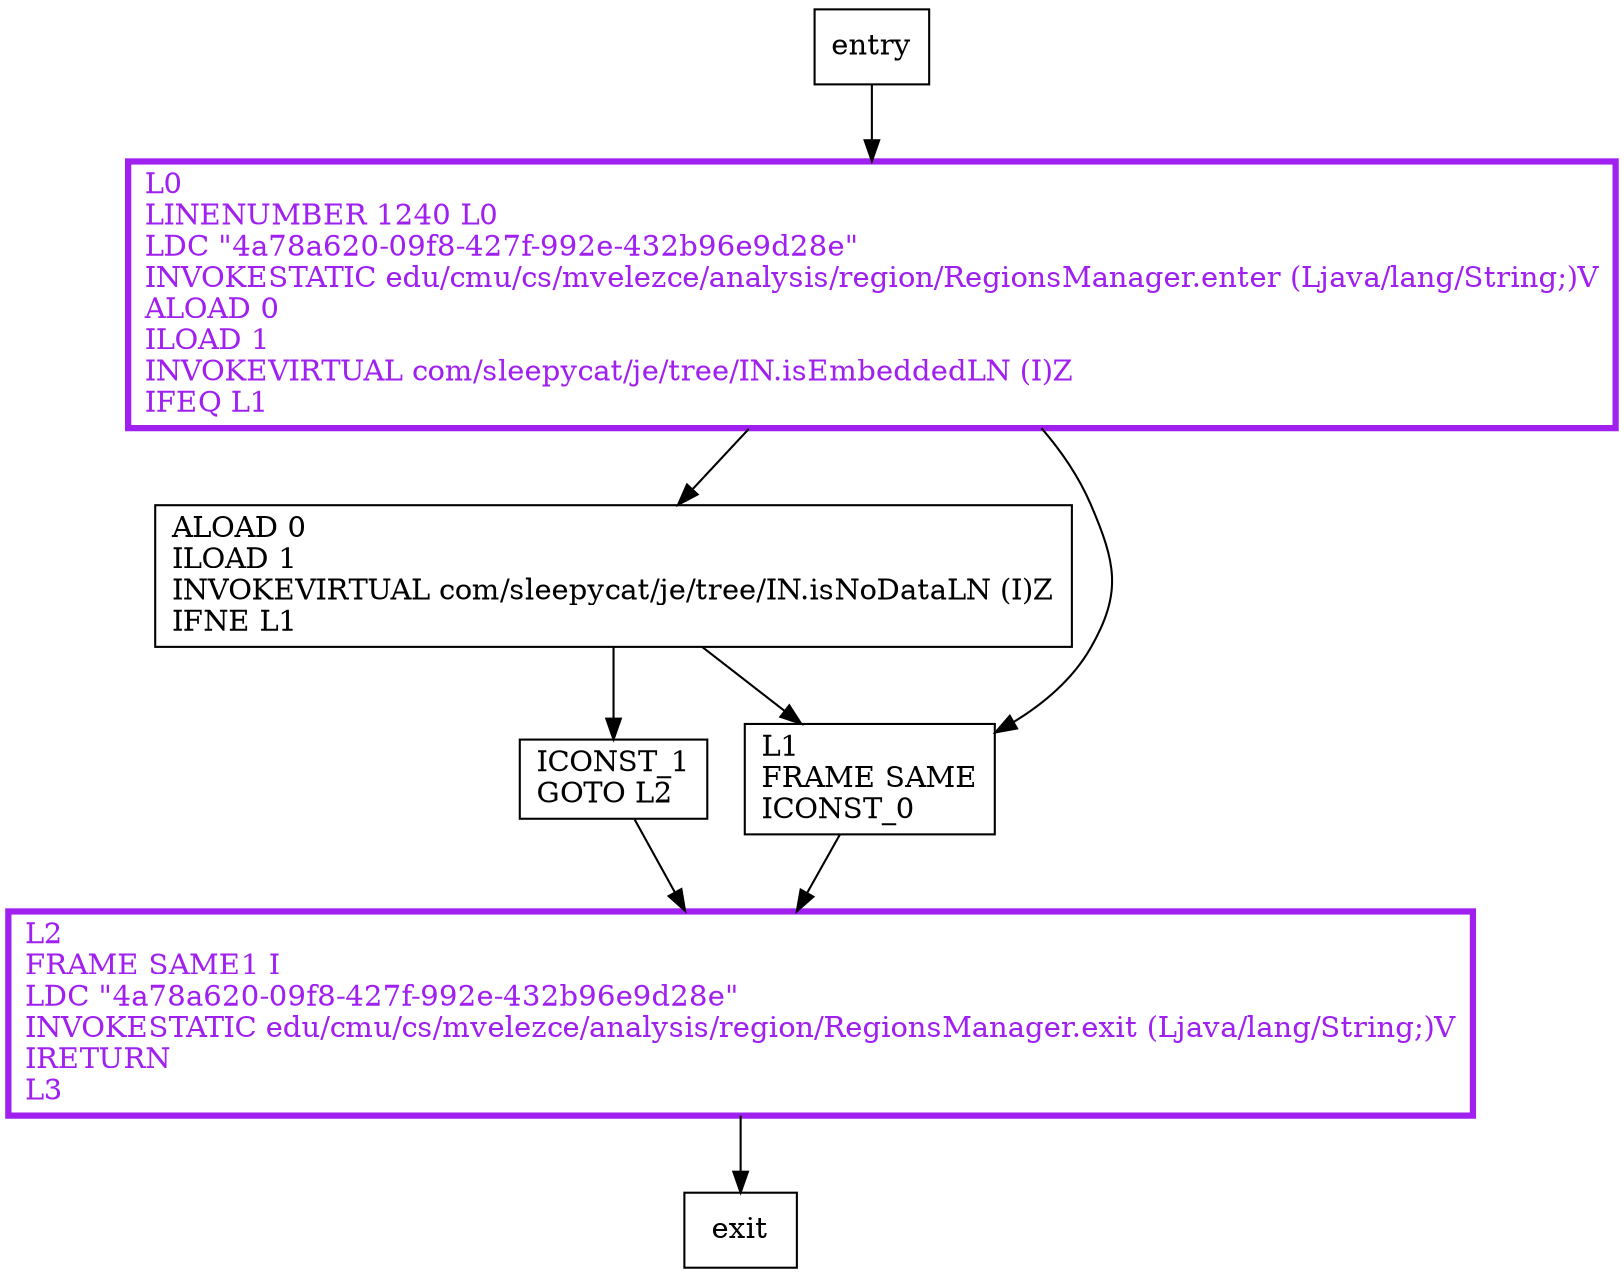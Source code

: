 digraph haveEmbeddedData {
node [shape=record];
1829327824 [label="ICONST_1\lGOTO L2\l"];
298452566 [label="L0\lLINENUMBER 1240 L0\lLDC \"4a78a620-09f8-427f-992e-432b96e9d28e\"\lINVOKESTATIC edu/cmu/cs/mvelezce/analysis/region/RegionsManager.enter (Ljava/lang/String;)V\lALOAD 0\lILOAD 1\lINVOKEVIRTUAL com/sleepycat/je/tree/IN.isEmbeddedLN (I)Z\lIFEQ L1\l"];
574459335 [label="ALOAD 0\lILOAD 1\lINVOKEVIRTUAL com/sleepycat/je/tree/IN.isNoDataLN (I)Z\lIFNE L1\l"];
741347473 [label="L2\lFRAME SAME1 I\lLDC \"4a78a620-09f8-427f-992e-432b96e9d28e\"\lINVOKESTATIC edu/cmu/cs/mvelezce/analysis/region/RegionsManager.exit (Ljava/lang/String;)V\lIRETURN\lL3\l"];
1436486890 [label="L1\lFRAME SAME\lICONST_0\l"];
entry;
exit;
entry -> 298452566;
1829327824 -> 741347473;
298452566 -> 574459335;
298452566 -> 1436486890;
574459335 -> 1829327824;
574459335 -> 1436486890;
741347473 -> exit;
1436486890 -> 741347473;
298452566[fontcolor="purple", penwidth=3, color="purple"];
741347473[fontcolor="purple", penwidth=3, color="purple"];
}
